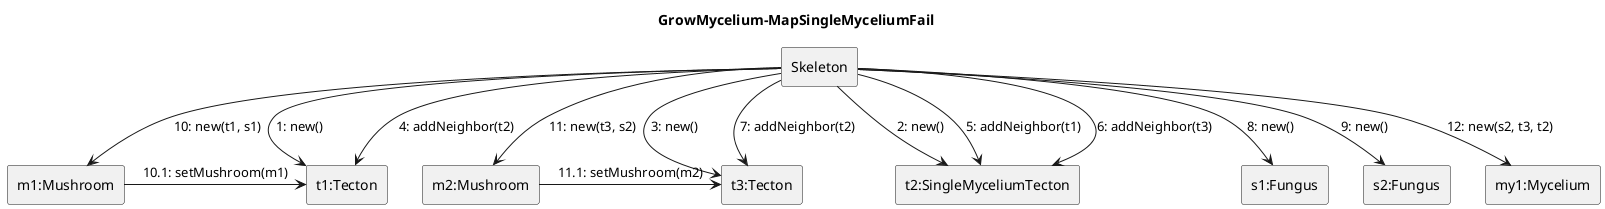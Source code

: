 @startuml
skinparam linestyle ortho
title GrowMycelium-MapSingleMyceliumFail

rectangle Skeleton

rectangle "t1:Tecton" as t1
rectangle "t2:SingleMyceliumTecton" as t2
rectangle "t3:Tecton" as t3
rectangle "s1:Fungus" as s1
rectangle "s2:Fungus" as s2
rectangle "m1:Mushroom" as m1
rectangle "m2:Mushroom" as m2
rectangle "my1:Mycelium" as my1

Skeleton --> t1 : "1: new()"
Skeleton --> t2 : "2: new()"
Skeleton --> t3 : "3: new()"
Skeleton --> t1 : "4: addNeighbor(t2)"
Skeleton --> t2 : "5: addNeighbor(t1)"
Skeleton --> t2 : "6: addNeighbor(t3)"
Skeleton --> t3 : "7: addNeighbor(t2)"
Skeleton --> s1 : "8: new()"
Skeleton --> s2 : "9: new()"
Skeleton --> m1 : "10: new(t1, s1)"
m1 -> t1 : "10.1: setMushroom(m1)"
Skeleton --> m2 : "11: new(t3, s2)"
m2 -> t3 : "11.1: setMushroom(m2)"
Skeleton --> my1 : "12: new(s2, t3, t2)"

@enduml